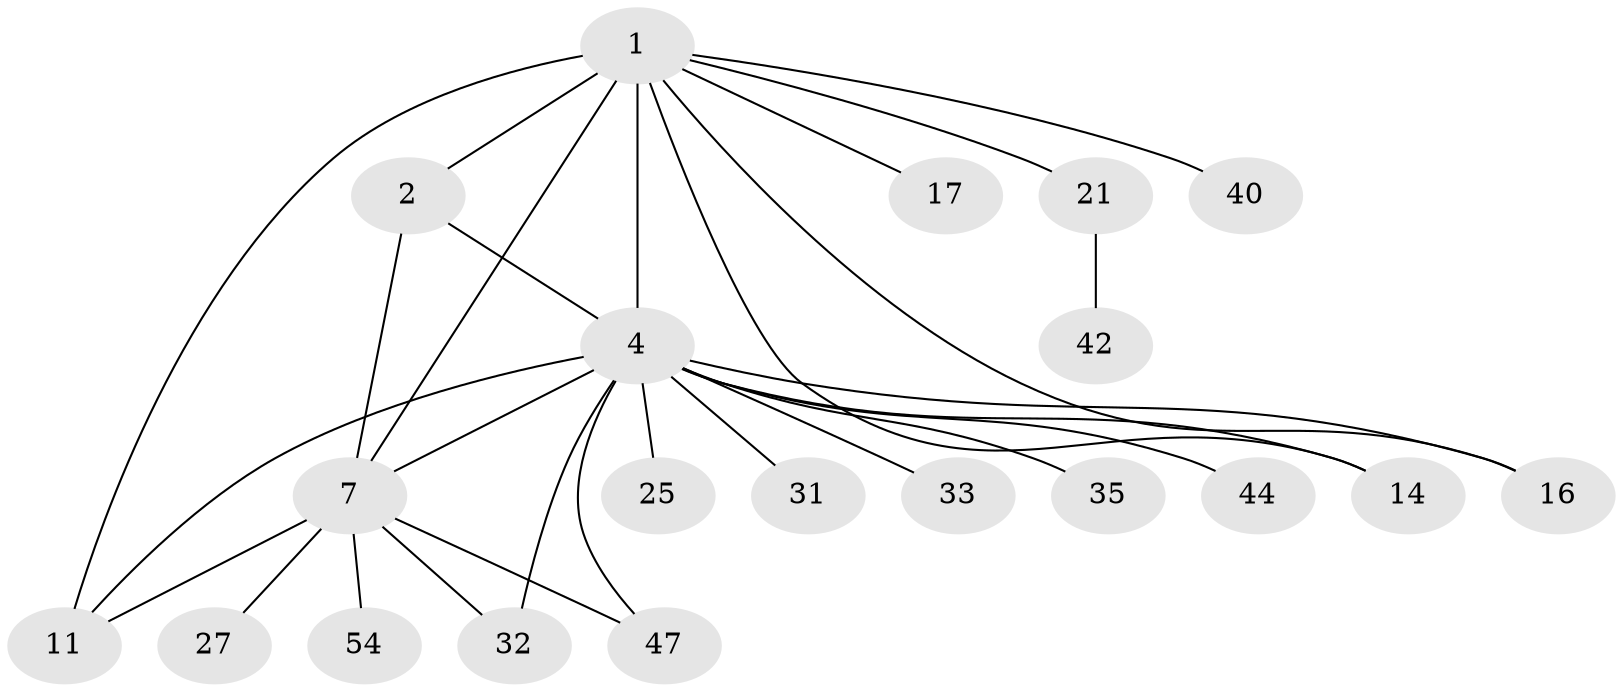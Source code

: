 // original degree distribution, {4: 0.029850746268656716, 5: 0.08955223880597014, 7: 0.014925373134328358, 3: 0.1044776119402985, 8: 0.014925373134328358, 11: 0.014925373134328358, 2: 0.16417910447761194, 13: 0.014925373134328358, 6: 0.04477611940298507, 1: 0.5074626865671642}
// Generated by graph-tools (version 1.1) at 2025/19/03/04/25 18:19:39]
// undirected, 20 vertices, 28 edges
graph export_dot {
graph [start="1"]
  node [color=gray90,style=filled];
  1 [super="+3+13+10"];
  2 [super="+26+34"];
  4 [super="+5+6"];
  7 [super="+8+39+9+23+61"];
  11 [super="+22"];
  14 [super="+20+29+65+18"];
  16 [super="+19+57"];
  17;
  21 [super="+49"];
  25;
  27 [super="+45+50"];
  31 [super="+51+66+59+56+41"];
  32 [super="+48"];
  33 [super="+38"];
  35;
  40;
  42;
  44;
  47;
  54 [super="+63"];
  1 -- 2 [weight=2];
  1 -- 16;
  1 -- 17;
  1 -- 4 [weight=4];
  1 -- 21;
  1 -- 40;
  1 -- 7 [weight=3];
  1 -- 14;
  1 -- 11;
  2 -- 7;
  2 -- 4;
  4 -- 47;
  4 -- 35;
  4 -- 32;
  4 -- 33;
  4 -- 7;
  4 -- 11;
  4 -- 44;
  4 -- 14;
  4 -- 25;
  4 -- 31;
  4 -- 16;
  7 -- 11 [weight=2];
  7 -- 32 [weight=2];
  7 -- 47;
  7 -- 54;
  7 -- 27 [weight=2];
  21 -- 42;
}
